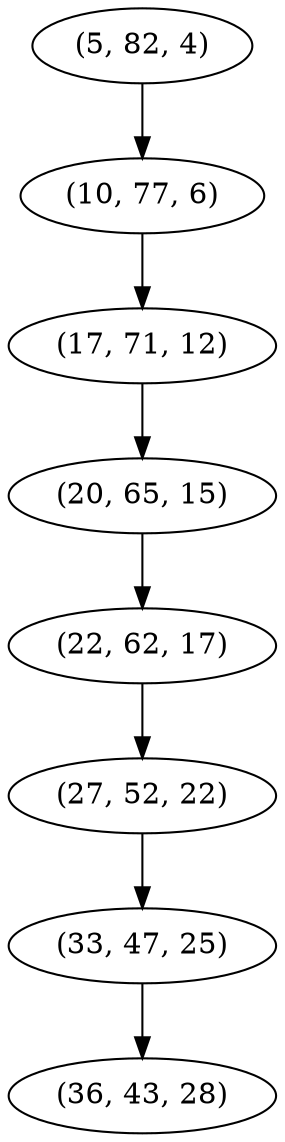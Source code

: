digraph tree {
    "(5, 82, 4)";
    "(10, 77, 6)";
    "(17, 71, 12)";
    "(20, 65, 15)";
    "(22, 62, 17)";
    "(27, 52, 22)";
    "(33, 47, 25)";
    "(36, 43, 28)";
    "(5, 82, 4)" -> "(10, 77, 6)";
    "(10, 77, 6)" -> "(17, 71, 12)";
    "(17, 71, 12)" -> "(20, 65, 15)";
    "(20, 65, 15)" -> "(22, 62, 17)";
    "(22, 62, 17)" -> "(27, 52, 22)";
    "(27, 52, 22)" -> "(33, 47, 25)";
    "(33, 47, 25)" -> "(36, 43, 28)";
}
